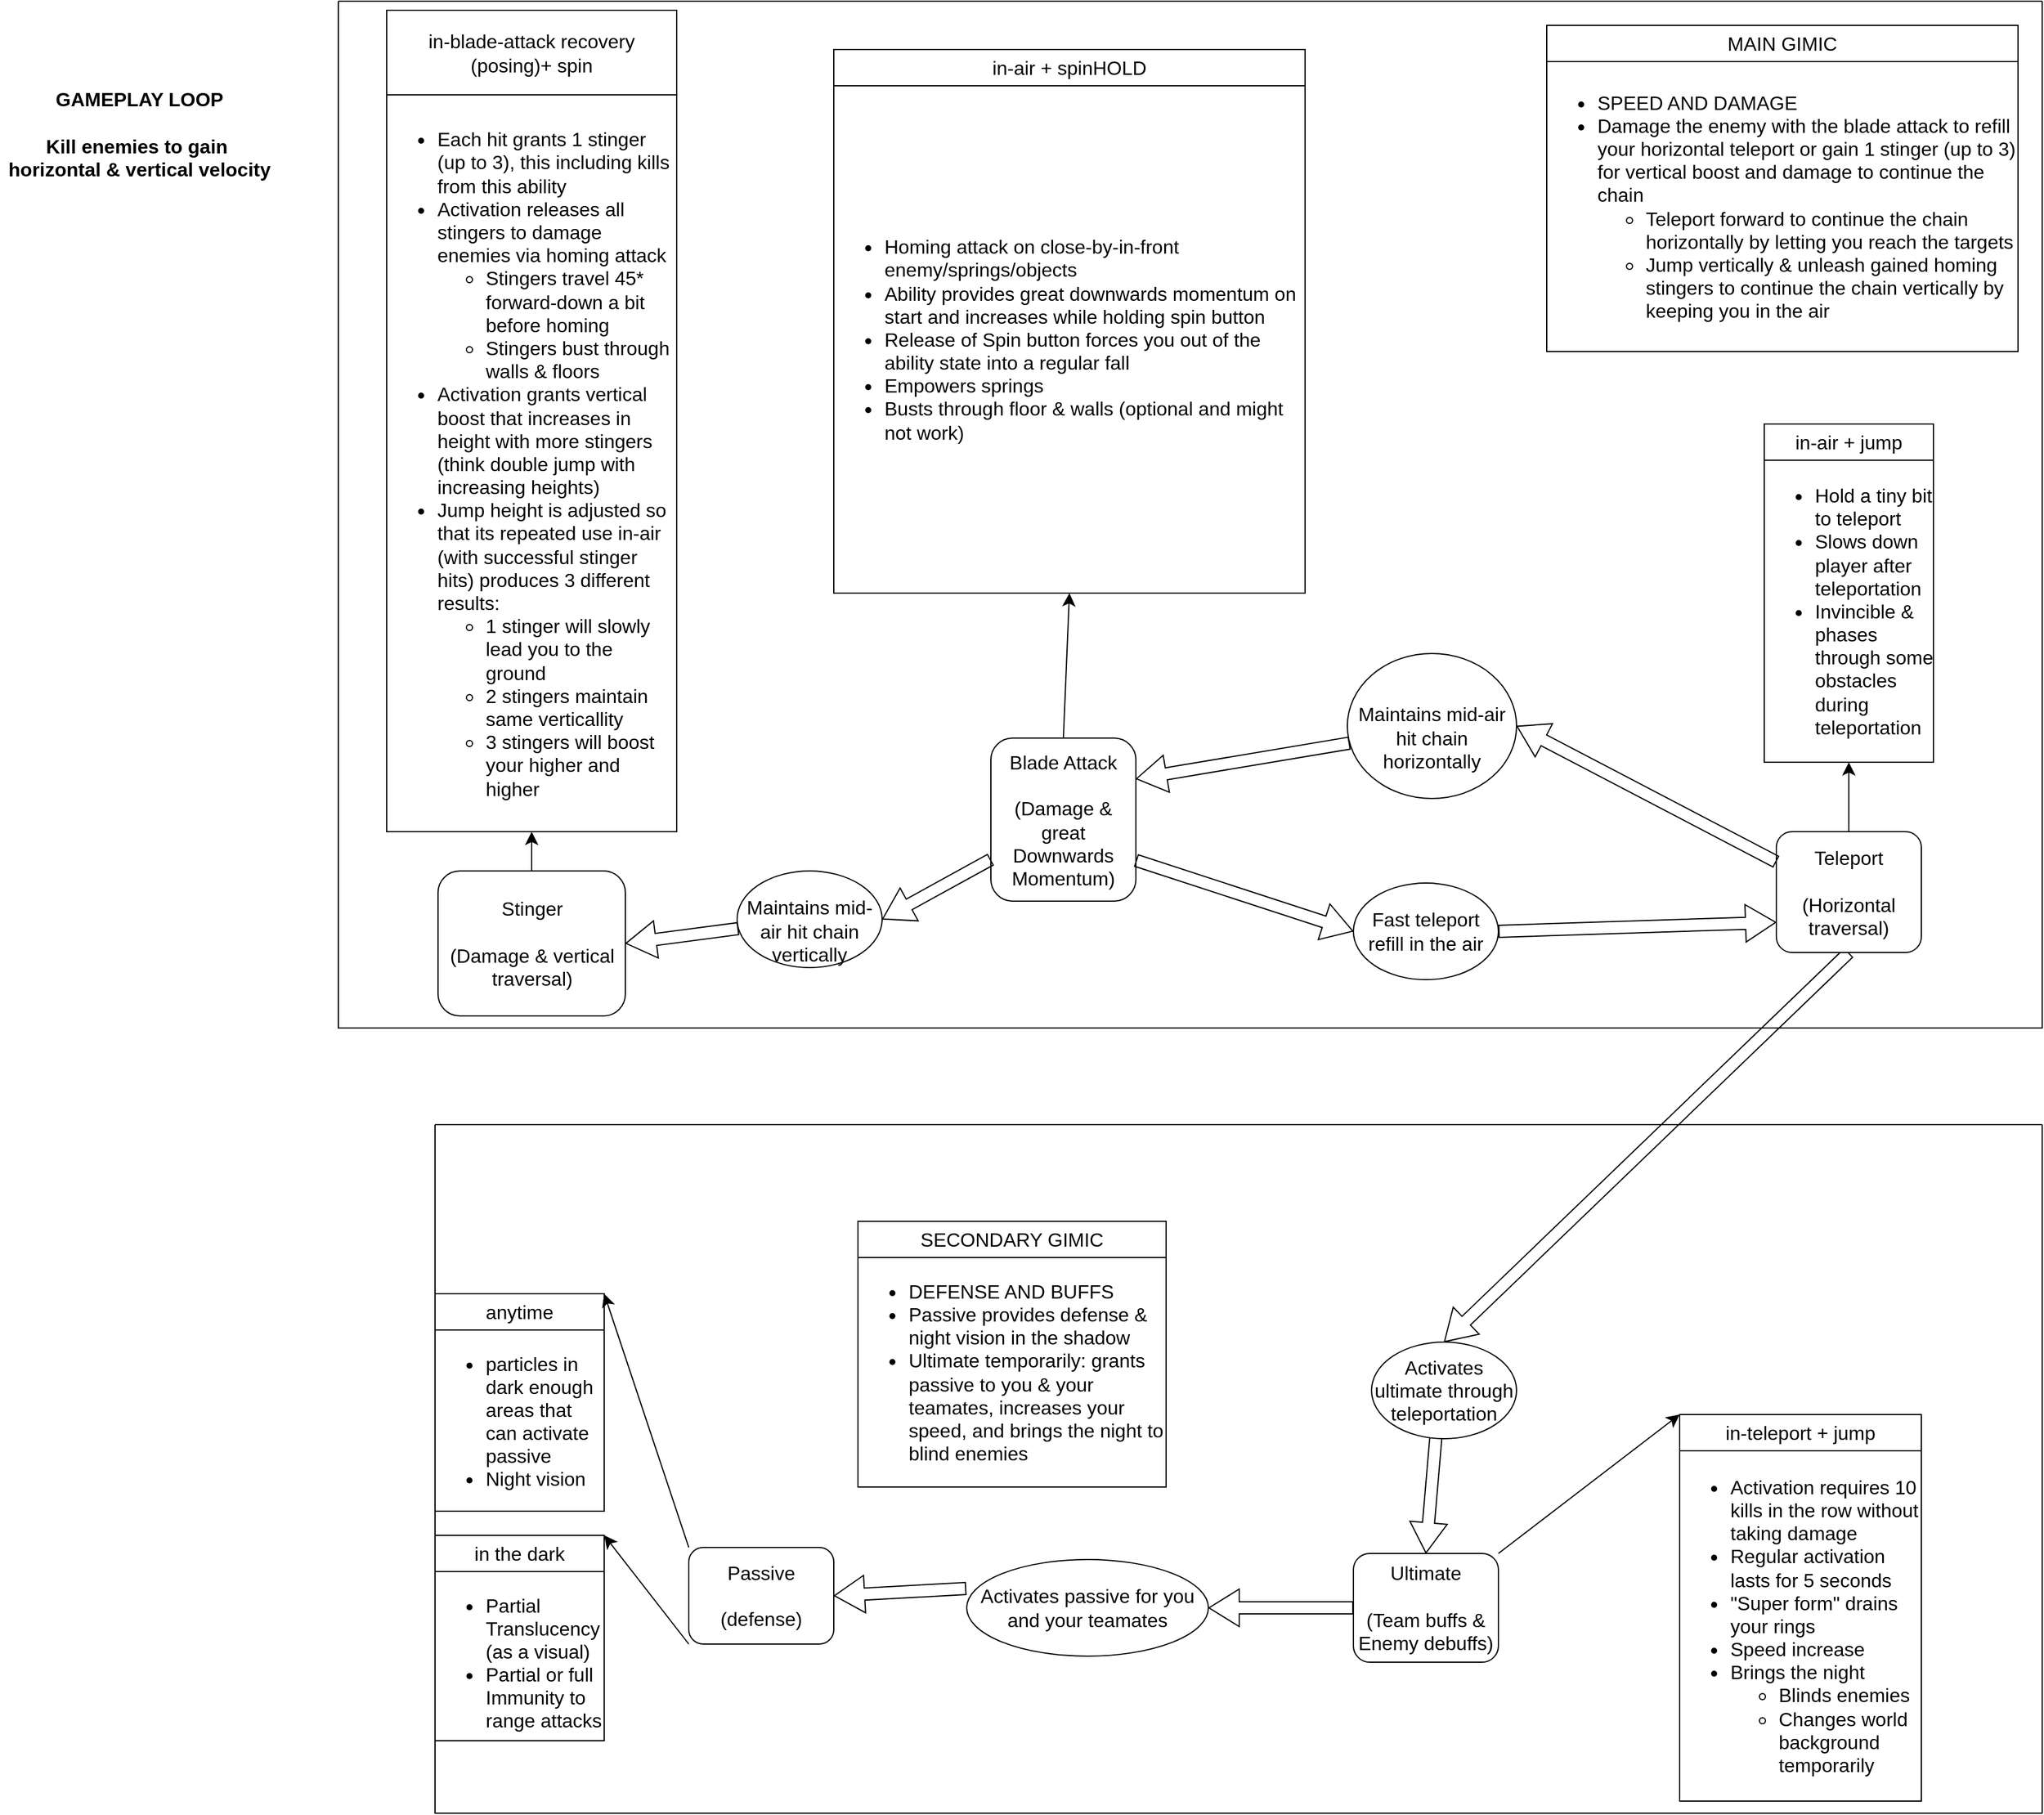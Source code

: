 <mxfile version="24.1.0" type="github">
  <diagram name="Page-1" id="2YBvvXClWsGukQMizWep">
    <mxGraphModel dx="1664" dy="913" grid="1" gridSize="10" guides="1" tooltips="1" connect="1" arrows="1" fold="1" page="1" pageScale="1" pageWidth="850" pageHeight="1100" math="0" shadow="0">
      <root>
        <mxCell id="0" />
        <mxCell id="1" parent="0" />
        <mxCell id="IQvJlNmxwXKHrSr8fV7O-1" value="&lt;div&gt;GAMEPLAY LOOP&lt;/div&gt;&lt;div&gt;&lt;br&gt;&lt;/div&gt;&lt;div&gt;Kill enemies to gain&amp;nbsp;&lt;/div&gt;&lt;div&gt;horizontal &amp;amp; vertical velocity&lt;br&gt;&lt;/div&gt;" style="text;strokeColor=none;fillColor=none;html=1;fontSize=16;fontStyle=1;verticalAlign=middle;align=center;" parent="1" vertex="1">
          <mxGeometry x="20" y="100" width="230" height="80" as="geometry" />
        </mxCell>
        <mxCell id="IQvJlNmxwXKHrSr8fV7O-8" style="edgeStyle=none;curved=1;rounded=0;orthogonalLoop=1;jettySize=auto;html=1;fontSize=12;startSize=8;endSize=8;shape=flexArrow;entryX=0.5;entryY=0;entryDx=0;entryDy=0;exitX=0.5;exitY=1;exitDx=0;exitDy=0;" parent="1" source="IQvJlNmxwXKHrSr8fV7O-9" target="IQvJlNmxwXKHrSr8fV7O-81" edge="1">
          <mxGeometry relative="1" as="geometry">
            <mxPoint x="1220" y="-40" as="targetPoint" />
            <Array as="points" />
          </mxGeometry>
        </mxCell>
        <mxCell id="IQvJlNmxwXKHrSr8fV7O-106" value="" style="swimlane;startSize=0;fontSize=16;" parent="1" vertex="1">
          <mxGeometry x="380" y="960" width="1330" height="570" as="geometry" />
        </mxCell>
        <mxCell id="IQvJlNmxwXKHrSr8fV7O-126" value="&lt;div&gt;SECONDARY GIMIC&lt;/div&gt;" style="swimlane;fontStyle=0;childLayout=stackLayout;horizontal=1;startSize=30;horizontalStack=0;resizeParent=1;resizeParentMax=0;resizeLast=0;collapsible=1;marginBottom=0;whiteSpace=wrap;html=1;fontSize=16;" parent="IQvJlNmxwXKHrSr8fV7O-106" vertex="1">
          <mxGeometry x="350" y="80" width="255" height="220" as="geometry" />
        </mxCell>
        <mxCell id="IQvJlNmxwXKHrSr8fV7O-136" value="&lt;ul&gt;&lt;li&gt;DEFENSE AND BUFFS&lt;/li&gt;&lt;li&gt;Passive provides defense &amp;amp; night vision in the shadow&lt;/li&gt;&lt;li&gt;Ultimate temporarily: grants passive to you &amp;amp; your teamates, increases your speed, and brings the night to blind enemies&lt;br&gt;&lt;/li&gt;&lt;/ul&gt;" style="text;strokeColor=none;fillColor=none;html=1;whiteSpace=wrap;verticalAlign=middle;overflow=hidden;fontSize=16;" parent="IQvJlNmxwXKHrSr8fV7O-126" vertex="1">
          <mxGeometry y="30" width="255" height="190" as="geometry" />
        </mxCell>
        <mxCell id="IQvJlNmxwXKHrSr8fV7O-3" value="&lt;div&gt;Passive&lt;/div&gt;&lt;div&gt;&lt;br&gt;&lt;/div&gt;&lt;div&gt;(defense)&lt;br&gt;&lt;/div&gt;" style="rounded=1;whiteSpace=wrap;html=1;fontSize=16;" parent="IQvJlNmxwXKHrSr8fV7O-106" vertex="1">
          <mxGeometry x="210" y="350" width="120" height="80" as="geometry" />
        </mxCell>
        <mxCell id="IQvJlNmxwXKHrSr8fV7O-6" value="&lt;div&gt;Ultimate&lt;/div&gt;&lt;div&gt;&lt;br&gt;&lt;/div&gt;&lt;div&gt;(Team buffs &amp;amp; Enemy debuffs)&lt;br&gt;&lt;/div&gt;" style="rounded=1;whiteSpace=wrap;html=1;fontSize=16;" parent="IQvJlNmxwXKHrSr8fV7O-106" vertex="1">
          <mxGeometry x="760" y="355" width="120" height="90" as="geometry" />
        </mxCell>
        <mxCell id="IQvJlNmxwXKHrSr8fV7O-42" value="in the dark" style="swimlane;fontStyle=0;childLayout=stackLayout;horizontal=1;startSize=30;horizontalStack=0;resizeParent=1;resizeParentMax=0;resizeLast=0;collapsible=1;marginBottom=0;whiteSpace=wrap;html=1;fontSize=16;" parent="IQvJlNmxwXKHrSr8fV7O-106" vertex="1">
          <mxGeometry y="340" width="140" height="170" as="geometry" />
        </mxCell>
        <mxCell id="IQvJlNmxwXKHrSr8fV7O-60" style="edgeStyle=none;curved=1;rounded=0;orthogonalLoop=1;jettySize=auto;html=1;exitX=0.75;exitY=0;exitDx=0;exitDy=0;fontSize=12;startSize=8;endSize=8;" parent="IQvJlNmxwXKHrSr8fV7O-42" source="IQvJlNmxwXKHrSr8fV7O-46" target="IQvJlNmxwXKHrSr8fV7O-46" edge="1">
          <mxGeometry relative="1" as="geometry" />
        </mxCell>
        <mxCell id="IQvJlNmxwXKHrSr8fV7O-46" value="&lt;ul&gt;&lt;li&gt;Partial Translucency (as a visual)&lt;br&gt;&lt;/li&gt;&lt;li&gt;Partial or full Immunity to range attacks&lt;br&gt;&lt;/li&gt;&lt;/ul&gt;" style="text;strokeColor=none;fillColor=none;html=1;whiteSpace=wrap;verticalAlign=middle;overflow=hidden;fontSize=16;" parent="IQvJlNmxwXKHrSr8fV7O-42" vertex="1">
          <mxGeometry y="30" width="140" height="140" as="geometry" />
        </mxCell>
        <mxCell id="IQvJlNmxwXKHrSr8fV7O-51" style="edgeStyle=none;curved=1;rounded=0;orthogonalLoop=1;jettySize=auto;html=1;entryX=1;entryY=0;entryDx=0;entryDy=0;fontSize=12;startSize=8;endSize=8;exitX=0;exitY=1;exitDx=0;exitDy=0;" parent="IQvJlNmxwXKHrSr8fV7O-106" source="IQvJlNmxwXKHrSr8fV7O-3" target="IQvJlNmxwXKHrSr8fV7O-42" edge="1">
          <mxGeometry relative="1" as="geometry">
            <mxPoint x="500" y="390" as="sourcePoint" />
          </mxGeometry>
        </mxCell>
        <mxCell id="IQvJlNmxwXKHrSr8fV7O-48" value="in-teleport + jump" style="swimlane;fontStyle=0;childLayout=stackLayout;horizontal=1;startSize=30;horizontalStack=0;resizeParent=1;resizeParentMax=0;resizeLast=0;collapsible=1;marginBottom=0;whiteSpace=wrap;html=1;fontSize=16;" parent="IQvJlNmxwXKHrSr8fV7O-106" vertex="1">
          <mxGeometry x="1030" y="240" width="200" height="320" as="geometry" />
        </mxCell>
        <mxCell id="IQvJlNmxwXKHrSr8fV7O-49" value="&lt;ul&gt;&lt;li&gt;Activation requires 10 kills in the row without taking damage&lt;/li&gt;&lt;li&gt;Regular activation lasts for 5 seconds&lt;/li&gt;&lt;li&gt;&quot;Super form&quot;  drains your rings &lt;br&gt;&lt;/li&gt;&lt;li&gt;Speed increase&lt;/li&gt;&lt;li&gt;Brings the night&lt;/li&gt;&lt;ul&gt;&lt;li&gt;Blinds enemies&lt;br&gt;&lt;/li&gt;&lt;li&gt;Changes world background temporarily&lt;br&gt;&lt;/li&gt;&lt;/ul&gt;&lt;/ul&gt;" style="text;strokeColor=none;fillColor=none;html=1;whiteSpace=wrap;verticalAlign=middle;overflow=hidden;fontSize=16;" parent="IQvJlNmxwXKHrSr8fV7O-48" vertex="1">
          <mxGeometry y="30" width="200" height="290" as="geometry" />
        </mxCell>
        <mxCell id="IQvJlNmxwXKHrSr8fV7O-54" style="edgeStyle=none;curved=1;rounded=0;orthogonalLoop=1;jettySize=auto;html=1;exitX=1;exitY=0;exitDx=0;exitDy=0;fontSize=12;startSize=8;endSize=8;entryX=0;entryY=0;entryDx=0;entryDy=0;" parent="IQvJlNmxwXKHrSr8fV7O-106" source="IQvJlNmxwXKHrSr8fV7O-6" target="IQvJlNmxwXKHrSr8fV7O-48" edge="1">
          <mxGeometry relative="1" as="geometry">
            <mxPoint x="1140" y="270" as="targetPoint" />
          </mxGeometry>
        </mxCell>
        <mxCell id="IQvJlNmxwXKHrSr8fV7O-55" value="&lt;div&gt;anytime&lt;/div&gt;" style="swimlane;fontStyle=0;childLayout=stackLayout;horizontal=1;startSize=30;horizontalStack=0;resizeParent=1;resizeParentMax=0;resizeLast=0;collapsible=1;marginBottom=0;whiteSpace=wrap;html=1;fontSize=16;" parent="IQvJlNmxwXKHrSr8fV7O-106" vertex="1">
          <mxGeometry y="140" width="140" height="180" as="geometry" />
        </mxCell>
        <mxCell id="IQvJlNmxwXKHrSr8fV7O-59" value="&lt;ul&gt;&lt;li&gt;particles in dark enough areas that can activate passive&lt;/li&gt;&lt;li&gt;Night vision&lt;/li&gt;&lt;/ul&gt;" style="text;strokeColor=none;fillColor=none;html=1;whiteSpace=wrap;verticalAlign=middle;overflow=hidden;fontSize=16;" parent="IQvJlNmxwXKHrSr8fV7O-55" vertex="1">
          <mxGeometry y="30" width="140" height="150" as="geometry" />
        </mxCell>
        <mxCell id="IQvJlNmxwXKHrSr8fV7O-50" style="edgeStyle=none;curved=1;rounded=0;orthogonalLoop=1;jettySize=auto;html=1;exitX=0;exitY=0;exitDx=0;exitDy=0;fontSize=12;startSize=8;endSize=8;entryX=1;entryY=0;entryDx=0;entryDy=0;" parent="IQvJlNmxwXKHrSr8fV7O-106" source="IQvJlNmxwXKHrSr8fV7O-3" target="IQvJlNmxwXKHrSr8fV7O-55" edge="1">
          <mxGeometry relative="1" as="geometry">
            <mxPoint x="400" y="310" as="targetPoint" />
            <mxPoint x="470" y="480" as="sourcePoint" />
          </mxGeometry>
        </mxCell>
        <mxCell id="IQvJlNmxwXKHrSr8fV7O-77" value="Activates passive for you and your teamates" style="ellipse;whiteSpace=wrap;html=1;fontSize=16;" parent="IQvJlNmxwXKHrSr8fV7O-106" vertex="1">
          <mxGeometry x="440" y="360" width="200" height="80" as="geometry" />
        </mxCell>
        <mxCell id="IQvJlNmxwXKHrSr8fV7O-78" style="edgeStyle=none;curved=1;rounded=0;orthogonalLoop=1;jettySize=auto;html=1;entryX=1;entryY=0.5;entryDx=0;entryDy=0;fontSize=12;startSize=8;endSize=8;shape=flexArrow;exitX=-0.002;exitY=0.3;exitDx=0;exitDy=0;exitPerimeter=0;" parent="IQvJlNmxwXKHrSr8fV7O-106" source="IQvJlNmxwXKHrSr8fV7O-77" target="IQvJlNmxwXKHrSr8fV7O-3" edge="1">
          <mxGeometry relative="1" as="geometry">
            <mxPoint x="430" y="295" as="sourcePoint" />
            <mxPoint x="357.5" y="190" as="targetPoint" />
          </mxGeometry>
        </mxCell>
        <mxCell id="IQvJlNmxwXKHrSr8fV7O-82" style="edgeStyle=none;curved=1;rounded=0;orthogonalLoop=1;jettySize=auto;html=1;exitX=0.5;exitY=0;exitDx=0;exitDy=0;entryX=0.5;entryY=0;entryDx=0;entryDy=0;fontSize=12;startSize=8;endSize=8;shape=flexArrow;" parent="IQvJlNmxwXKHrSr8fV7O-106" source="IQvJlNmxwXKHrSr8fV7O-81" target="IQvJlNmxwXKHrSr8fV7O-6" edge="1">
          <mxGeometry relative="1" as="geometry" />
        </mxCell>
        <mxCell id="IQvJlNmxwXKHrSr8fV7O-81" value="Activates ultimate through teleportation" style="ellipse;whiteSpace=wrap;html=1;fontSize=16;" parent="IQvJlNmxwXKHrSr8fV7O-106" vertex="1">
          <mxGeometry x="775" y="180" width="120" height="80" as="geometry" />
        </mxCell>
        <mxCell id="IQvJlNmxwXKHrSr8fV7O-7" style="edgeStyle=none;curved=1;rounded=0;orthogonalLoop=1;jettySize=auto;html=1;entryX=1;entryY=0.5;entryDx=0;entryDy=0;fontSize=12;startSize=8;endSize=8;shape=flexArrow;" parent="IQvJlNmxwXKHrSr8fV7O-106" source="IQvJlNmxwXKHrSr8fV7O-6" target="IQvJlNmxwXKHrSr8fV7O-77" edge="1">
          <mxGeometry relative="1" as="geometry" />
        </mxCell>
        <mxCell id="IQvJlNmxwXKHrSr8fV7O-108" value="" style="swimlane;startSize=0;fontSize=16;" parent="1" vertex="1">
          <mxGeometry x="300" y="30" width="1410" height="850" as="geometry" />
        </mxCell>
        <mxCell id="IQvJlNmxwXKHrSr8fV7O-14" style="edgeStyle=none;curved=1;rounded=0;orthogonalLoop=1;jettySize=auto;html=1;entryX=1;entryY=0.25;entryDx=0;entryDy=0;fontSize=12;startSize=8;endSize=8;shape=flexArrow;exitX=0.014;exitY=0.618;exitDx=0;exitDy=0;exitPerimeter=0;" parent="IQvJlNmxwXKHrSr8fV7O-108" source="IQvJlNmxwXKHrSr8fV7O-97" target="IQvJlNmxwXKHrSr8fV7O-11" edge="1">
          <mxGeometry relative="1" as="geometry">
            <mxPoint x="650" y="100" as="sourcePoint" />
            <Array as="points" />
          </mxGeometry>
        </mxCell>
        <mxCell id="IQvJlNmxwXKHrSr8fV7O-9" value="&lt;div&gt;Teleport&lt;/div&gt;&lt;div&gt;&lt;br&gt;&lt;/div&gt;&lt;div&gt;(Horizontal traversal)&lt;br&gt;&lt;/div&gt;" style="rounded=1;whiteSpace=wrap;html=1;fontSize=16;arcSize=13;" parent="IQvJlNmxwXKHrSr8fV7O-108" vertex="1">
          <mxGeometry x="1190" y="687.5" width="120" height="100" as="geometry" />
        </mxCell>
        <mxCell id="IQvJlNmxwXKHrSr8fV7O-15" style="edgeStyle=none;curved=1;rounded=0;orthogonalLoop=1;jettySize=auto;html=1;exitX=1;exitY=0.5;exitDx=0;exitDy=0;entryX=0;entryY=0.75;entryDx=0;entryDy=0;fontSize=12;startSize=8;endSize=8;shape=flexArrow;" parent="IQvJlNmxwXKHrSr8fV7O-108" source="IQvJlNmxwXKHrSr8fV7O-95" target="IQvJlNmxwXKHrSr8fV7O-9" edge="1">
          <mxGeometry relative="1" as="geometry">
            <mxPoint x="810" y="265" as="sourcePoint" />
          </mxGeometry>
        </mxCell>
        <mxCell id="IQvJlNmxwXKHrSr8fV7O-11" value="&lt;div&gt;Blade Attack&lt;/div&gt;&lt;div&gt;&lt;br&gt;&lt;/div&gt;&lt;div&gt;(Damage &amp;amp; great Downwards Momentum)&lt;br&gt;&lt;/div&gt;" style="rounded=1;whiteSpace=wrap;html=1;fontSize=16;" parent="IQvJlNmxwXKHrSr8fV7O-108" vertex="1">
          <mxGeometry x="540" y="610" width="120" height="135" as="geometry" />
        </mxCell>
        <mxCell id="IQvJlNmxwXKHrSr8fV7O-34" value="in-air + spinHOLD" style="swimlane;fontStyle=0;childLayout=stackLayout;horizontal=1;startSize=30;horizontalStack=0;resizeParent=1;resizeParentMax=0;resizeLast=0;collapsible=1;marginBottom=0;whiteSpace=wrap;html=1;fontSize=16;" parent="IQvJlNmxwXKHrSr8fV7O-108" vertex="1">
          <mxGeometry x="410" y="40" width="390" height="450" as="geometry" />
        </mxCell>
        <mxCell id="IQvJlNmxwXKHrSr8fV7O-39" value="&lt;ul&gt;&lt;li&gt;Homing attack on close-by-in-front enemy/springs/objects&lt;/li&gt;&lt;li&gt;Ability provides great downwards momentum on start and increases while holding spin button&lt;/li&gt;&lt;li&gt;Release of Spin button forces you out of the ability state into a regular fall&lt;br&gt;&lt;/li&gt;&lt;li&gt;Empowers springs&lt;/li&gt;&lt;li&gt;Busts through floor &amp;amp; walls (optional and might not work)&lt;br&gt;&lt;/li&gt;&lt;/ul&gt;" style="text;strokeColor=none;fillColor=none;html=1;whiteSpace=wrap;verticalAlign=middle;overflow=hidden;fontSize=16;" parent="IQvJlNmxwXKHrSr8fV7O-34" vertex="1">
          <mxGeometry y="30" width="390" height="420" as="geometry" />
        </mxCell>
        <mxCell id="IQvJlNmxwXKHrSr8fV7O-52" style="edgeStyle=none;curved=1;rounded=0;orthogonalLoop=1;jettySize=auto;html=1;exitX=0.5;exitY=0;exitDx=0;exitDy=0;entryX=0.5;entryY=1;entryDx=0;entryDy=0;fontSize=12;startSize=8;endSize=8;" parent="IQvJlNmxwXKHrSr8fV7O-108" source="IQvJlNmxwXKHrSr8fV7O-11" target="IQvJlNmxwXKHrSr8fV7O-39" edge="1">
          <mxGeometry relative="1" as="geometry" />
        </mxCell>
        <mxCell id="IQvJlNmxwXKHrSr8fV7O-62" value="&lt;div&gt;Stinger&lt;/div&gt;&lt;div&gt;&lt;br&gt;&lt;/div&gt;&lt;div&gt;(Damage &amp;amp; vertical traversal)&lt;br&gt;&lt;/div&gt;" style="rounded=1;whiteSpace=wrap;html=1;fontSize=16;" parent="IQvJlNmxwXKHrSr8fV7O-108" vertex="1">
          <mxGeometry x="82.5" y="720" width="155" height="120" as="geometry" />
        </mxCell>
        <mxCell id="IQvJlNmxwXKHrSr8fV7O-66" value="in-blade-attack recovery (posing)+ spin" style="swimlane;fontStyle=0;childLayout=stackLayout;horizontal=1;startSize=70;horizontalStack=0;resizeParent=1;resizeParentMax=0;resizeLast=0;collapsible=1;marginBottom=0;whiteSpace=wrap;html=1;fontSize=16;" parent="IQvJlNmxwXKHrSr8fV7O-108" vertex="1">
          <mxGeometry x="40" y="7.5" width="240" height="680" as="geometry" />
        </mxCell>
        <mxCell id="IQvJlNmxwXKHrSr8fV7O-67" value="&lt;ul&gt;&lt;li&gt;Each hit grants 1 stinger (up to 3), this including kills from this ability&lt;/li&gt;&lt;li&gt;Activation releases all stingers to damage enemies via homing attack&lt;br&gt;&lt;/li&gt;&lt;ul&gt;&lt;li&gt;Stingers travel 45* forward-down a bit before homing&lt;/li&gt;&lt;li&gt;Stingers bust through walls &amp;amp; floors&lt;/li&gt;&lt;/ul&gt;&lt;li&gt;Activation grants vertical boost that increases in height with more stingers (think double jump with increasing heights)&lt;/li&gt;&lt;li&gt;Jump height is adjusted so that its repeated use in-air (with successful stinger hits) produces 3 different results:&lt;/li&gt;&lt;ul&gt;&lt;li&gt;1 stinger will slowly lead you to the ground&lt;/li&gt;&lt;li&gt;2 stingers maintain same verticallity&lt;/li&gt;&lt;li&gt;3 stingers will boost your higher and higher&lt;br&gt;&lt;/li&gt;&lt;/ul&gt;&lt;/ul&gt;" style="text;strokeColor=none;fillColor=none;html=1;whiteSpace=wrap;verticalAlign=middle;overflow=hidden;fontSize=16;" parent="IQvJlNmxwXKHrSr8fV7O-66" vertex="1">
          <mxGeometry y="70" width="240" height="610" as="geometry" />
        </mxCell>
        <mxCell id="IQvJlNmxwXKHrSr8fV7O-68" style="edgeStyle=none;curved=1;rounded=0;orthogonalLoop=1;jettySize=auto;html=1;exitX=0.5;exitY=0;exitDx=0;exitDy=0;entryX=0.5;entryY=1;entryDx=0;entryDy=0;fontSize=12;startSize=8;endSize=8;" parent="IQvJlNmxwXKHrSr8fV7O-108" source="IQvJlNmxwXKHrSr8fV7O-62" target="IQvJlNmxwXKHrSr8fV7O-67" edge="1">
          <mxGeometry relative="1" as="geometry" />
        </mxCell>
        <mxCell id="IQvJlNmxwXKHrSr8fV7O-85" value="" style="edgeStyle=none;curved=1;rounded=0;orthogonalLoop=1;jettySize=auto;html=1;exitX=0;exitY=0.25;exitDx=0;exitDy=0;fontSize=12;startSize=8;endSize=8;shape=flexArrow;entryX=1;entryY=0.5;entryDx=0;entryDy=0;" parent="IQvJlNmxwXKHrSr8fV7O-108" source="IQvJlNmxwXKHrSr8fV7O-9" target="IQvJlNmxwXKHrSr8fV7O-97" edge="1">
          <mxGeometry relative="1" as="geometry">
            <mxPoint x="940" y="160" as="sourcePoint" />
            <mxPoint x="790" y="100" as="targetPoint" />
            <Array as="points" />
          </mxGeometry>
        </mxCell>
        <mxCell id="IQvJlNmxwXKHrSr8fV7O-88" value="" style="edgeStyle=none;curved=1;rounded=0;orthogonalLoop=1;jettySize=auto;html=1;exitX=1;exitY=0.75;exitDx=0;exitDy=0;entryX=0;entryY=0.5;entryDx=0;entryDy=0;fontSize=12;startSize=8;endSize=8;shape=flexArrow;" parent="IQvJlNmxwXKHrSr8fV7O-108" source="IQvJlNmxwXKHrSr8fV7O-11" target="IQvJlNmxwXKHrSr8fV7O-95" edge="1">
          <mxGeometry relative="1" as="geometry">
            <mxPoint x="520" y="209" as="sourcePoint" />
            <mxPoint x="650" y="265" as="targetPoint" />
          </mxGeometry>
        </mxCell>
        <mxCell id="IQvJlNmxwXKHrSr8fV7O-95" value="Fast teleport refill in the air" style="ellipse;whiteSpace=wrap;html=1;fontSize=16;" parent="IQvJlNmxwXKHrSr8fV7O-108" vertex="1">
          <mxGeometry x="840" y="730" width="120" height="80" as="geometry" />
        </mxCell>
        <mxCell id="IQvJlNmxwXKHrSr8fV7O-97" value="&lt;br&gt;&lt;div&gt;Maintains mid-air hit chain horizontally&lt;/div&gt;" style="ellipse;whiteSpace=wrap;html=1;fontSize=16;" parent="IQvJlNmxwXKHrSr8fV7O-108" vertex="1">
          <mxGeometry x="835" y="540" width="140" height="120" as="geometry" />
        </mxCell>
        <mxCell id="IQvJlNmxwXKHrSr8fV7O-99" style="edgeStyle=none;curved=1;rounded=0;orthogonalLoop=1;jettySize=auto;html=1;entryX=0;entryY=0.5;entryDx=0;entryDy=0;fontSize=12;startSize=8;endSize=8;" parent="IQvJlNmxwXKHrSr8fV7O-108" source="IQvJlNmxwXKHrSr8fV7O-95" target="IQvJlNmxwXKHrSr8fV7O-95" edge="1">
          <mxGeometry relative="1" as="geometry" />
        </mxCell>
        <mxCell id="IQvJlNmxwXKHrSr8fV7O-101" value="" style="edgeStyle=none;curved=1;rounded=0;orthogonalLoop=1;jettySize=auto;html=1;entryX=1;entryY=0.5;entryDx=0;entryDy=0;fontSize=12;startSize=8;endSize=8;shape=flexArrow;" parent="IQvJlNmxwXKHrSr8fV7O-108" source="IQvJlNmxwXKHrSr8fV7O-11" target="IQvJlNmxwXKHrSr8fV7O-102" edge="1">
          <mxGeometry relative="1" as="geometry">
            <mxPoint x="460" y="235" as="sourcePoint" />
            <mxPoint x="460" y="440" as="targetPoint" />
          </mxGeometry>
        </mxCell>
        <mxCell id="IQvJlNmxwXKHrSr8fV7O-102" value="&lt;br&gt;&lt;div&gt;Maintains mid-air hit chain vertically&lt;/div&gt;" style="ellipse;whiteSpace=wrap;html=1;fontSize=16;" parent="IQvJlNmxwXKHrSr8fV7O-108" vertex="1">
          <mxGeometry x="330" y="720" width="120" height="80" as="geometry" />
        </mxCell>
        <mxCell id="IQvJlNmxwXKHrSr8fV7O-65" style="edgeStyle=none;curved=1;rounded=0;orthogonalLoop=1;jettySize=auto;html=1;entryX=1;entryY=0.5;entryDx=0;entryDy=0;fontSize=12;startSize=8;endSize=8;shape=flexArrow;" parent="IQvJlNmxwXKHrSr8fV7O-108" source="IQvJlNmxwXKHrSr8fV7O-102" target="IQvJlNmxwXKHrSr8fV7O-62" edge="1">
          <mxGeometry relative="1" as="geometry" />
        </mxCell>
        <mxCell id="IQvJlNmxwXKHrSr8fV7O-132" value="&lt;div&gt;MAIN GIMIC&lt;/div&gt;" style="swimlane;fontStyle=0;childLayout=stackLayout;horizontal=1;startSize=30;horizontalStack=0;resizeParent=1;resizeParentMax=0;resizeLast=0;collapsible=1;marginBottom=0;whiteSpace=wrap;html=1;fontSize=16;" parent="IQvJlNmxwXKHrSr8fV7O-108" vertex="1">
          <mxGeometry x="1000" y="20" width="390" height="270" as="geometry" />
        </mxCell>
        <mxCell id="IQvJlNmxwXKHrSr8fV7O-134" value="&lt;ul&gt;&lt;li&gt;SPEED AND DAMAGE&lt;/li&gt;&lt;li&gt;Damage the enemy with the blade attack to refill your horizontal teleport or gain 1  stinger (up to 3) for vertical boost and damage to continue the chain &lt;br&gt;&lt;/li&gt;&lt;ul&gt;&lt;li&gt;Teleport forward to continue the chain horizontally by letting you reach the targets&lt;br&gt;&lt;/li&gt;&lt;li&gt;Jump vertically &amp;amp; unleash gained homing stingers to continue the chain vertically by keeping you in the air&lt;br&gt;&lt;/li&gt;&lt;/ul&gt;&lt;/ul&gt;" style="text;strokeColor=none;fillColor=none;html=1;whiteSpace=wrap;verticalAlign=middle;overflow=hidden;fontSize=16;" parent="IQvJlNmxwXKHrSr8fV7O-132" vertex="1">
          <mxGeometry y="30" width="390" height="240" as="geometry" />
        </mxCell>
        <mxCell id="IQvJlNmxwXKHrSr8fV7O-25" value="in-air + jump" style="swimlane;fontStyle=0;childLayout=stackLayout;horizontal=1;startSize=30;horizontalStack=0;resizeParent=1;resizeParentMax=0;resizeLast=0;collapsible=1;marginBottom=0;whiteSpace=wrap;html=1;fontSize=16;" parent="1" vertex="1">
          <mxGeometry x="1480" y="380" width="140" height="280" as="geometry" />
        </mxCell>
        <mxCell id="IQvJlNmxwXKHrSr8fV7O-31" value="&lt;ul&gt;&lt;li&gt;Hold a tiny bit to teleport&lt;br&gt;&lt;/li&gt;&lt;li&gt;&lt;div&gt;Slows down player after teleportation&lt;/div&gt;&lt;/li&gt;&lt;li&gt;Invincible &amp;amp; phases through some obstacles during teleportation&lt;/li&gt;&lt;/ul&gt;" style="text;strokeColor=none;fillColor=none;html=1;whiteSpace=wrap;verticalAlign=middle;overflow=hidden;fontSize=16;" parent="IQvJlNmxwXKHrSr8fV7O-25" vertex="1">
          <mxGeometry y="30" width="140" height="250" as="geometry" />
        </mxCell>
        <mxCell id="IQvJlNmxwXKHrSr8fV7O-130" style="edgeStyle=none;curved=1;rounded=0;orthogonalLoop=1;jettySize=auto;html=1;entryX=0.5;entryY=1;entryDx=0;entryDy=0;fontSize=12;startSize=8;endSize=8;" parent="IQvJlNmxwXKHrSr8fV7O-25" source="IQvJlNmxwXKHrSr8fV7O-31" target="IQvJlNmxwXKHrSr8fV7O-31" edge="1">
          <mxGeometry relative="1" as="geometry" />
        </mxCell>
        <mxCell id="IQvJlNmxwXKHrSr8fV7O-53" style="edgeStyle=none;curved=1;rounded=0;orthogonalLoop=1;jettySize=auto;html=1;exitX=0.5;exitY=0;exitDx=0;exitDy=0;entryX=0.5;entryY=1;entryDx=0;entryDy=0;fontSize=12;startSize=8;endSize=8;" parent="1" source="IQvJlNmxwXKHrSr8fV7O-9" target="IQvJlNmxwXKHrSr8fV7O-31" edge="1">
          <mxGeometry relative="1" as="geometry" />
        </mxCell>
      </root>
    </mxGraphModel>
  </diagram>
</mxfile>
